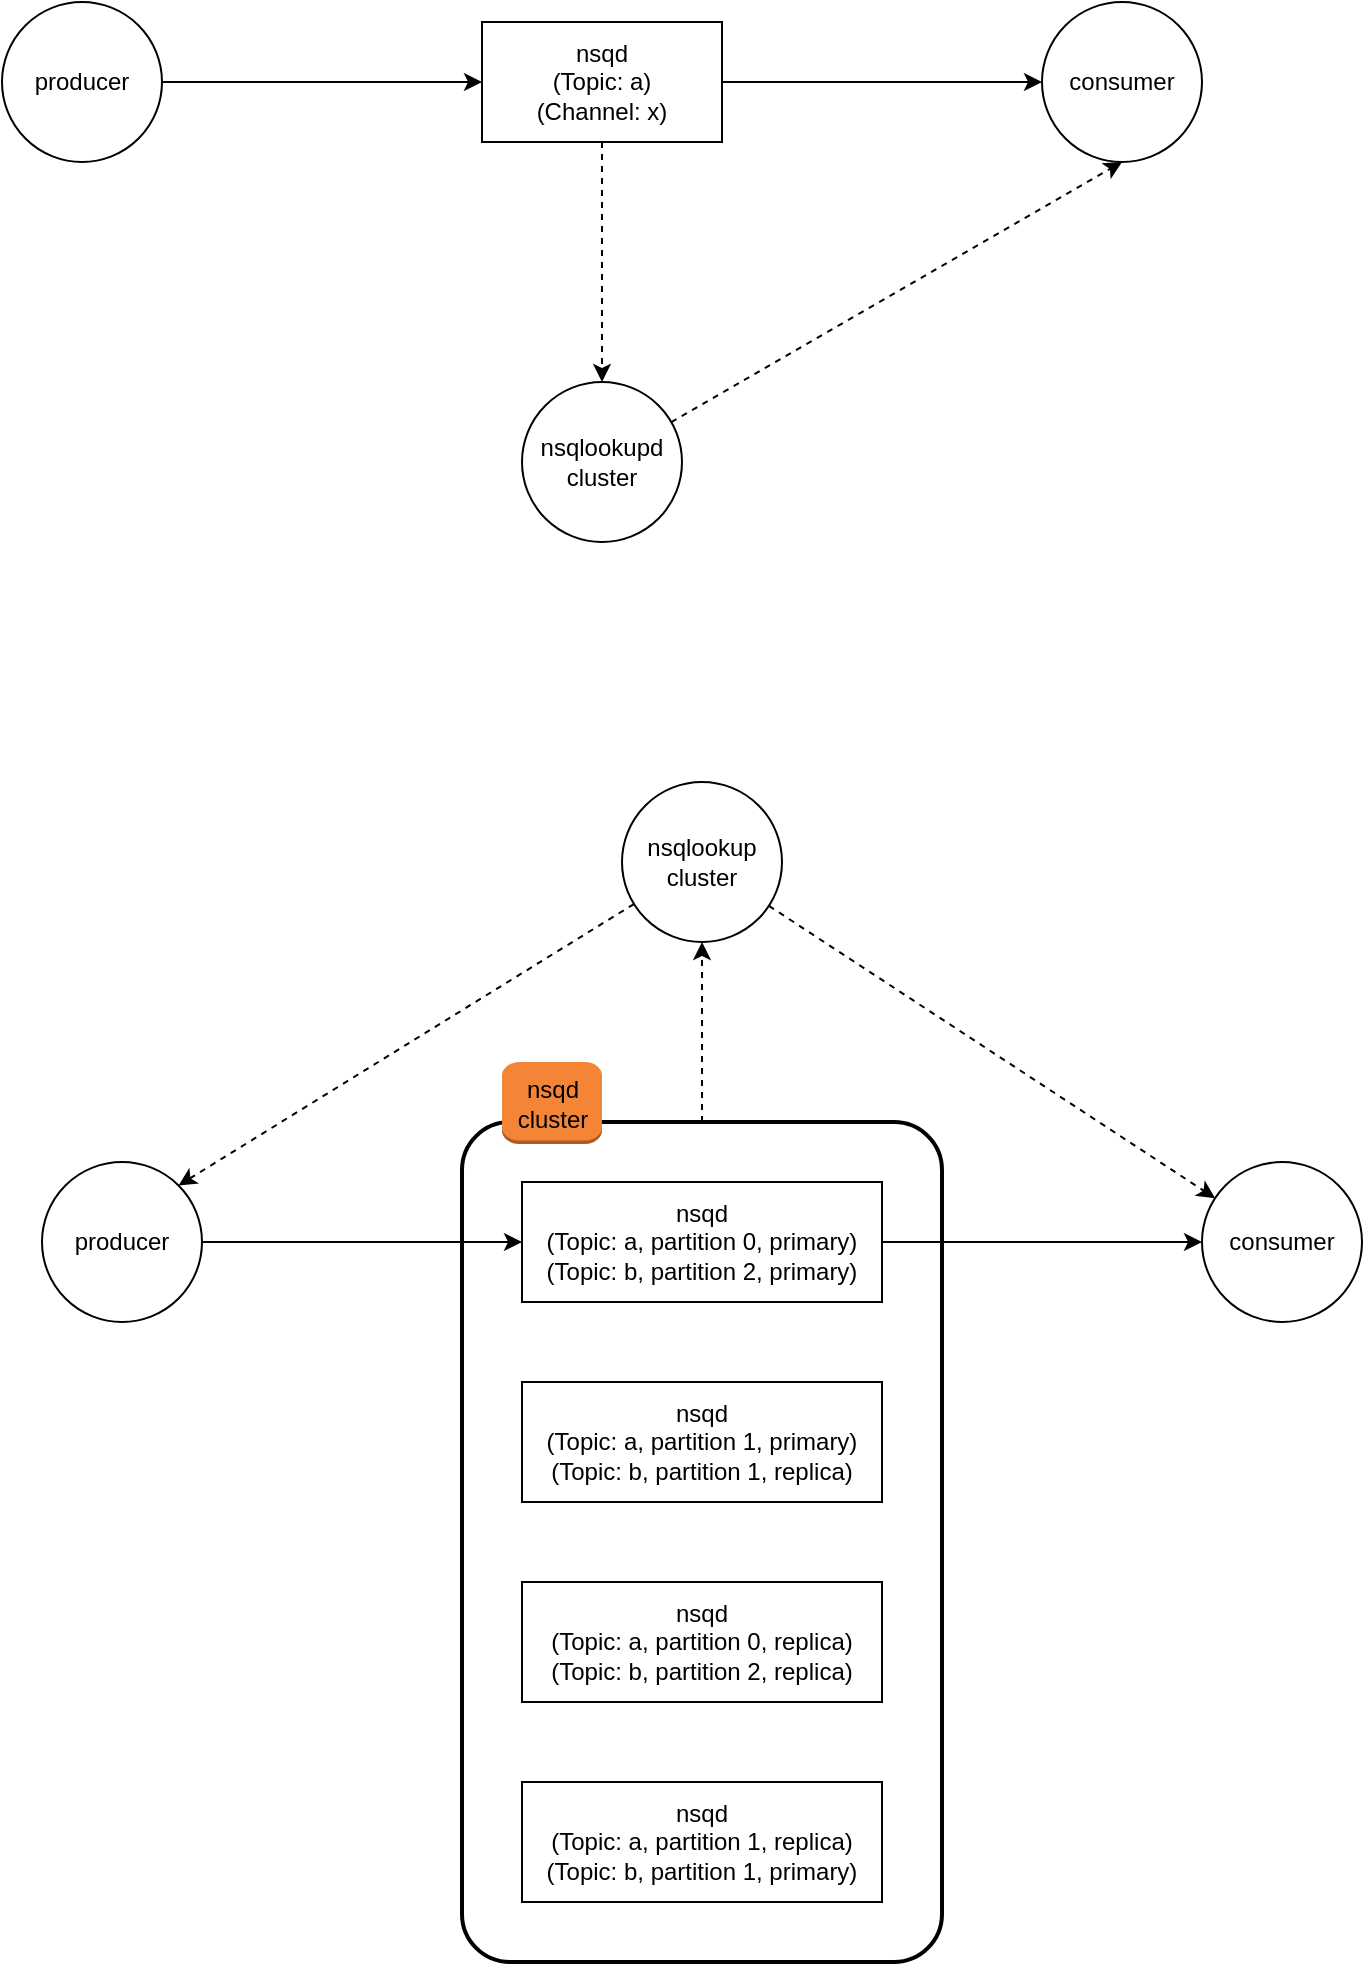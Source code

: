 <mxfile version="13.3.9" type="github">
  <diagram id="FqEYY0vfk-cv3AvD__Yn" name="Page-1">
    <mxGraphModel dx="946" dy="511" grid="1" gridSize="10" guides="1" tooltips="1" connect="1" arrows="1" fold="1" page="1" pageScale="1" pageWidth="827" pageHeight="1169" math="0" shadow="0">
      <root>
        <mxCell id="0" />
        <mxCell id="1" parent="0" />
        <mxCell id="Z9-aw3yiT7JjOsmKj2Nv-25" style="edgeStyle=none;rounded=0;orthogonalLoop=1;jettySize=auto;html=1;dashed=1;" edge="1" parent="1" source="Z9-aw3yiT7JjOsmKj2Nv-20" target="Z9-aw3yiT7JjOsmKj2Nv-22">
          <mxGeometry relative="1" as="geometry" />
        </mxCell>
        <mxCell id="Z9-aw3yiT7JjOsmKj2Nv-20" value="" style="rounded=1;arcSize=10;dashed=0;fillColor=none;gradientColor=none;strokeWidth=2;" vertex="1" parent="1">
          <mxGeometry x="310" y="700" width="240" height="420" as="geometry" />
        </mxCell>
        <mxCell id="Z9-aw3yiT7JjOsmKj2Nv-4" style="edgeStyle=orthogonalEdgeStyle;rounded=0;orthogonalLoop=1;jettySize=auto;html=1;entryX=0;entryY=0.5;entryDx=0;entryDy=0;" edge="1" parent="1" source="Z9-aw3yiT7JjOsmKj2Nv-1" target="Z9-aw3yiT7JjOsmKj2Nv-2">
          <mxGeometry relative="1" as="geometry" />
        </mxCell>
        <mxCell id="Z9-aw3yiT7JjOsmKj2Nv-1" value="producer" style="ellipse;whiteSpace=wrap;html=1;aspect=fixed;" vertex="1" parent="1">
          <mxGeometry x="80" y="140" width="80" height="80" as="geometry" />
        </mxCell>
        <mxCell id="Z9-aw3yiT7JjOsmKj2Nv-5" style="edgeStyle=orthogonalEdgeStyle;rounded=0;orthogonalLoop=1;jettySize=auto;html=1;entryX=0.5;entryY=0;entryDx=0;entryDy=0;dashed=1;" edge="1" parent="1" source="Z9-aw3yiT7JjOsmKj2Nv-2" target="Z9-aw3yiT7JjOsmKj2Nv-3">
          <mxGeometry relative="1" as="geometry" />
        </mxCell>
        <mxCell id="Z9-aw3yiT7JjOsmKj2Nv-7" style="edgeStyle=orthogonalEdgeStyle;rounded=0;orthogonalLoop=1;jettySize=auto;html=1;entryX=0;entryY=0.5;entryDx=0;entryDy=0;" edge="1" parent="1" source="Z9-aw3yiT7JjOsmKj2Nv-2" target="Z9-aw3yiT7JjOsmKj2Nv-6">
          <mxGeometry relative="1" as="geometry" />
        </mxCell>
        <mxCell id="Z9-aw3yiT7JjOsmKj2Nv-2" value="nsqd&lt;br&gt;(Topic: a)&lt;br&gt;(Channel: x)" style="rounded=0;whiteSpace=wrap;html=1;" vertex="1" parent="1">
          <mxGeometry x="320" y="150" width="120" height="60" as="geometry" />
        </mxCell>
        <mxCell id="Z9-aw3yiT7JjOsmKj2Nv-8" style="rounded=0;orthogonalLoop=1;jettySize=auto;html=1;entryX=0.5;entryY=1;entryDx=0;entryDy=0;dashed=1;" edge="1" parent="1" source="Z9-aw3yiT7JjOsmKj2Nv-3" target="Z9-aw3yiT7JjOsmKj2Nv-6">
          <mxGeometry relative="1" as="geometry" />
        </mxCell>
        <mxCell id="Z9-aw3yiT7JjOsmKj2Nv-3" value="nsqlookupd&lt;br&gt;cluster" style="ellipse;whiteSpace=wrap;html=1;aspect=fixed;" vertex="1" parent="1">
          <mxGeometry x="340" y="330" width="80" height="80" as="geometry" />
        </mxCell>
        <mxCell id="Z9-aw3yiT7JjOsmKj2Nv-6" value="consumer" style="ellipse;whiteSpace=wrap;html=1;aspect=fixed;" vertex="1" parent="1">
          <mxGeometry x="600" y="140" width="80" height="80" as="geometry" />
        </mxCell>
        <mxCell id="Z9-aw3yiT7JjOsmKj2Nv-11" style="edgeStyle=none;rounded=0;orthogonalLoop=1;jettySize=auto;html=1;entryX=0;entryY=0.5;entryDx=0;entryDy=0;" edge="1" parent="1" source="Z9-aw3yiT7JjOsmKj2Nv-9" target="Z9-aw3yiT7JjOsmKj2Nv-10">
          <mxGeometry relative="1" as="geometry" />
        </mxCell>
        <mxCell id="Z9-aw3yiT7JjOsmKj2Nv-9" value="producer" style="ellipse;whiteSpace=wrap;html=1;aspect=fixed;" vertex="1" parent="1">
          <mxGeometry x="100" y="720" width="80" height="80" as="geometry" />
        </mxCell>
        <mxCell id="Z9-aw3yiT7JjOsmKj2Nv-13" style="edgeStyle=none;rounded=0;orthogonalLoop=1;jettySize=auto;html=1;" edge="1" parent="1" source="Z9-aw3yiT7JjOsmKj2Nv-10" target="Z9-aw3yiT7JjOsmKj2Nv-12">
          <mxGeometry relative="1" as="geometry" />
        </mxCell>
        <mxCell id="Z9-aw3yiT7JjOsmKj2Nv-10" value="nsqd&lt;br&gt;(Topic: a, partition 0, primary)&lt;br&gt;(Topic: b, partition 2, primary)" style="rounded=0;whiteSpace=wrap;html=1;" vertex="1" parent="1">
          <mxGeometry x="340" y="730" width="180" height="60" as="geometry" />
        </mxCell>
        <mxCell id="Z9-aw3yiT7JjOsmKj2Nv-12" value="consumer" style="ellipse;whiteSpace=wrap;html=1;aspect=fixed;" vertex="1" parent="1">
          <mxGeometry x="680" y="720" width="80" height="80" as="geometry" />
        </mxCell>
        <mxCell id="Z9-aw3yiT7JjOsmKj2Nv-14" value="nsqd&lt;br&gt;(Topic: a, partition 1, primary)&lt;br&gt;(Topic: b, partition 1, replica)" style="rounded=0;whiteSpace=wrap;html=1;" vertex="1" parent="1">
          <mxGeometry x="340" y="830" width="180" height="60" as="geometry" />
        </mxCell>
        <mxCell id="Z9-aw3yiT7JjOsmKj2Nv-15" value="nsqd&lt;br&gt;(Topic: a, partition 1, replica)&lt;br&gt;(Topic: b, partition 1, primary)" style="rounded=0;whiteSpace=wrap;html=1;" vertex="1" parent="1">
          <mxGeometry x="340" y="1030" width="180" height="60" as="geometry" />
        </mxCell>
        <mxCell id="Z9-aw3yiT7JjOsmKj2Nv-16" value="nsqd&lt;br&gt;(Topic: a, partition 0, replica)&lt;br&gt;(Topic: b, partition 2, replica)" style="rounded=0;whiteSpace=wrap;html=1;" vertex="1" parent="1">
          <mxGeometry x="340" y="930" width="180" height="60" as="geometry" />
        </mxCell>
        <mxCell id="Z9-aw3yiT7JjOsmKj2Nv-21" value="nsqd&lt;br&gt;cluster" style="dashed=0;html=1;shape=mxgraph.aws3.instance;fillColor=#F58536;gradientColor=none;dashed=0;" vertex="1" parent="1">
          <mxGeometry x="330" y="670" width="50" height="41" as="geometry" />
        </mxCell>
        <mxCell id="Z9-aw3yiT7JjOsmKj2Nv-23" style="edgeStyle=none;rounded=0;orthogonalLoop=1;jettySize=auto;html=1;entryX=1;entryY=0;entryDx=0;entryDy=0;dashed=1;" edge="1" parent="1" source="Z9-aw3yiT7JjOsmKj2Nv-22" target="Z9-aw3yiT7JjOsmKj2Nv-9">
          <mxGeometry relative="1" as="geometry" />
        </mxCell>
        <mxCell id="Z9-aw3yiT7JjOsmKj2Nv-24" style="edgeStyle=none;rounded=0;orthogonalLoop=1;jettySize=auto;html=1;dashed=1;" edge="1" parent="1" source="Z9-aw3yiT7JjOsmKj2Nv-22" target="Z9-aw3yiT7JjOsmKj2Nv-12">
          <mxGeometry relative="1" as="geometry" />
        </mxCell>
        <mxCell id="Z9-aw3yiT7JjOsmKj2Nv-22" value="nsqlookup&lt;br&gt;cluster" style="ellipse;whiteSpace=wrap;html=1;aspect=fixed;" vertex="1" parent="1">
          <mxGeometry x="390" y="530" width="80" height="80" as="geometry" />
        </mxCell>
      </root>
    </mxGraphModel>
  </diagram>
</mxfile>
